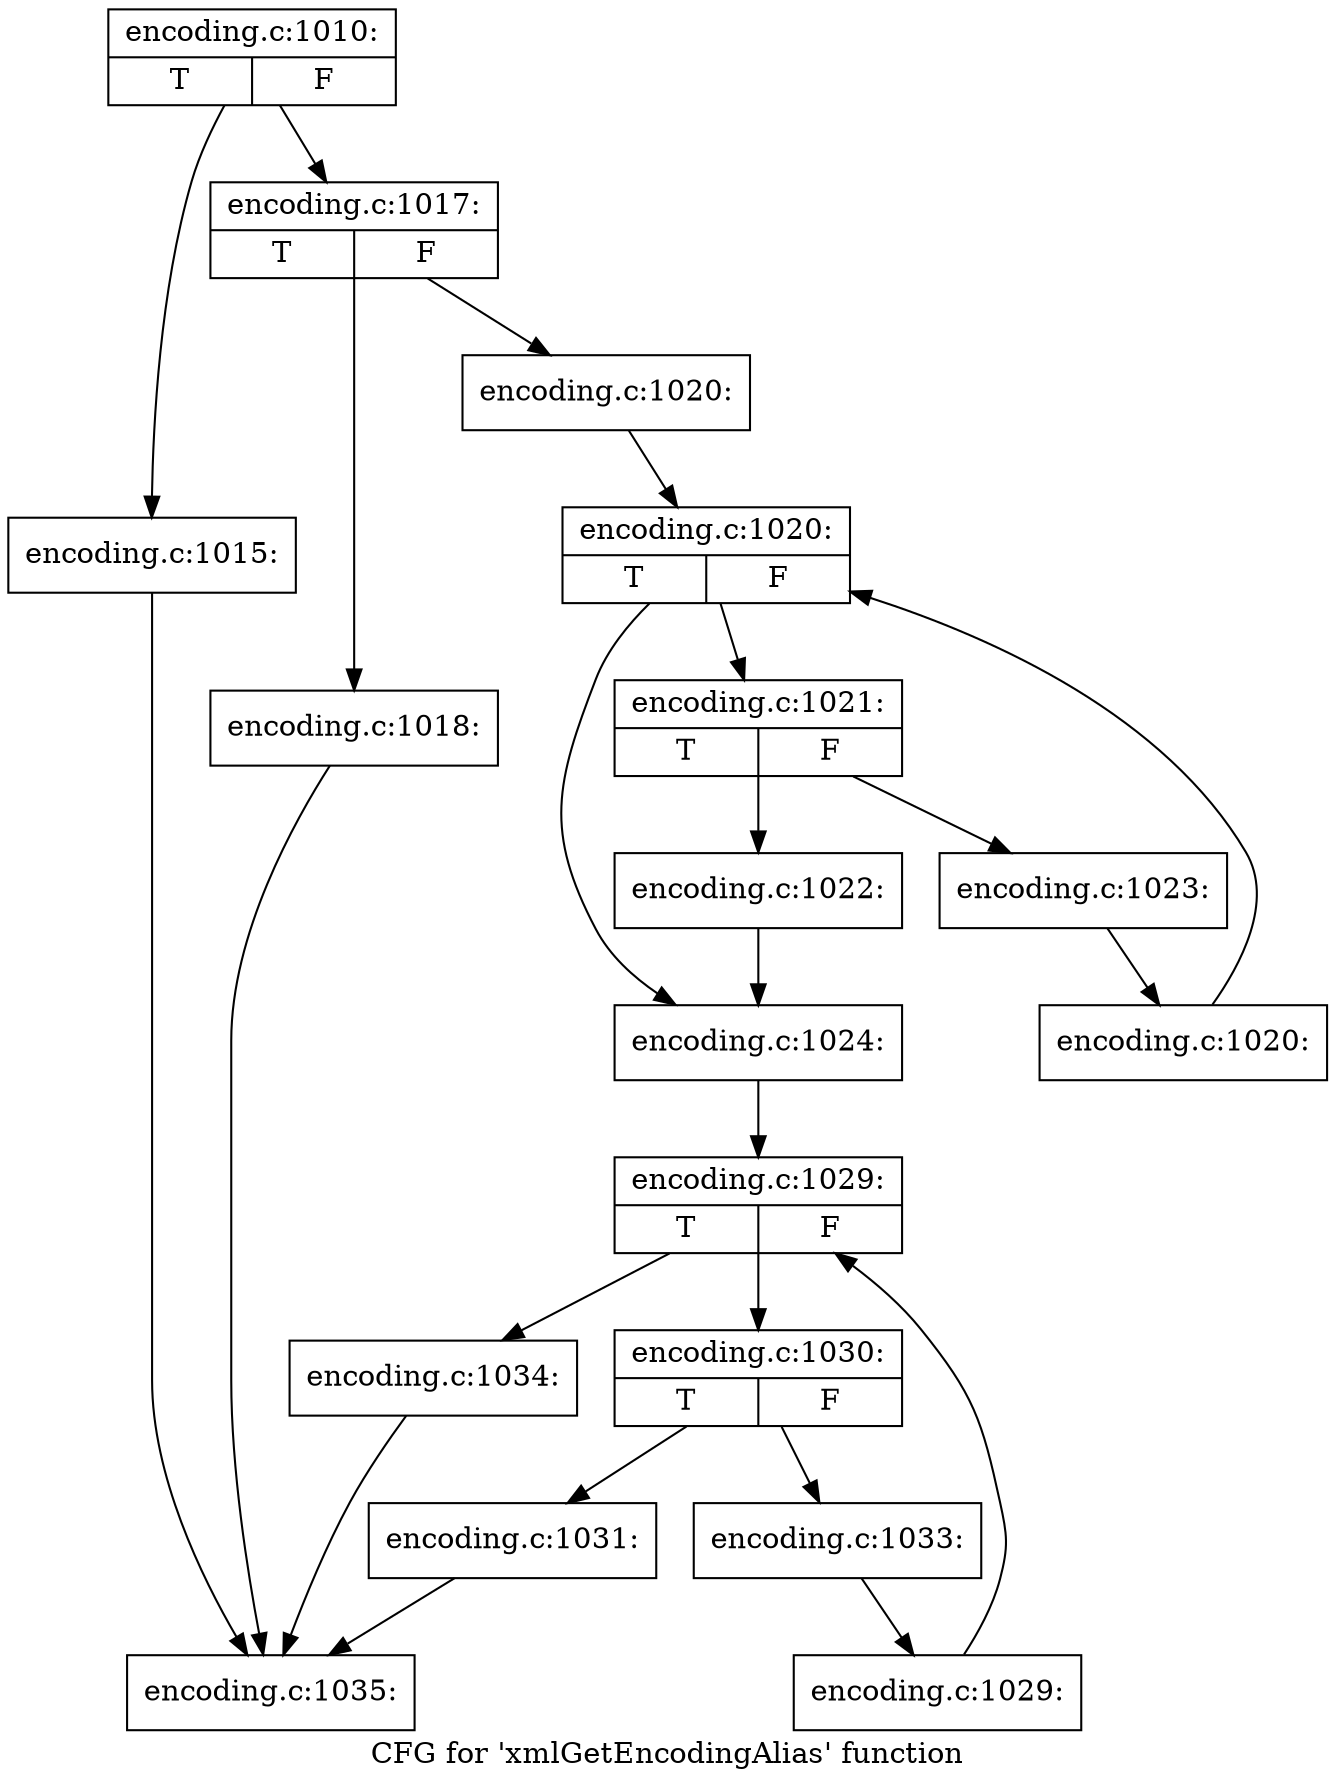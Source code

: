 digraph "CFG for 'xmlGetEncodingAlias' function" {
	label="CFG for 'xmlGetEncodingAlias' function";

	Node0x46341c0 [shape=record,label="{encoding.c:1010:|{<s0>T|<s1>F}}"];
	Node0x46341c0 -> Node0x463b750;
	Node0x46341c0 -> Node0x463b7a0;
	Node0x463b750 [shape=record,label="{encoding.c:1015:}"];
	Node0x463b750 -> Node0x463a4e0;
	Node0x463b7a0 [shape=record,label="{encoding.c:1017:|{<s0>T|<s1>F}}"];
	Node0x463b7a0 -> Node0x463bc00;
	Node0x463b7a0 -> Node0x463bc50;
	Node0x463bc00 [shape=record,label="{encoding.c:1018:}"];
	Node0x463bc00 -> Node0x463a4e0;
	Node0x463bc50 [shape=record,label="{encoding.c:1020:}"];
	Node0x463bc50 -> Node0x463c1e0;
	Node0x463c1e0 [shape=record,label="{encoding.c:1020:|{<s0>T|<s1>F}}"];
	Node0x463c1e0 -> Node0x463c4c0;
	Node0x463c1e0 -> Node0x463c040;
	Node0x463c4c0 [shape=record,label="{encoding.c:1021:|{<s0>T|<s1>F}}"];
	Node0x463c4c0 -> Node0x463d080;
	Node0x463c4c0 -> Node0x463d3b0;
	Node0x463d080 [shape=record,label="{encoding.c:1022:}"];
	Node0x463d080 -> Node0x463c040;
	Node0x463d3b0 [shape=record,label="{encoding.c:1023:}"];
	Node0x463d3b0 -> Node0x463c430;
	Node0x463c430 [shape=record,label="{encoding.c:1020:}"];
	Node0x463c430 -> Node0x463c1e0;
	Node0x463c040 [shape=record,label="{encoding.c:1024:}"];
	Node0x463c040 -> Node0x463e1c0;
	Node0x463e1c0 [shape=record,label="{encoding.c:1029:|{<s0>T|<s1>F}}"];
	Node0x463e1c0 -> Node0x463e420;
	Node0x463e1c0 -> Node0x463e060;
	Node0x463e420 [shape=record,label="{encoding.c:1030:|{<s0>T|<s1>F}}"];
	Node0x463e420 -> Node0x463e790;
	Node0x463e420 -> Node0x463e740;
	Node0x463e740 [shape=record,label="{encoding.c:1031:}"];
	Node0x463e740 -> Node0x463a4e0;
	Node0x463e790 [shape=record,label="{encoding.c:1033:}"];
	Node0x463e790 -> Node0x463e3d0;
	Node0x463e3d0 [shape=record,label="{encoding.c:1029:}"];
	Node0x463e3d0 -> Node0x463e1c0;
	Node0x463e060 [shape=record,label="{encoding.c:1034:}"];
	Node0x463e060 -> Node0x463a4e0;
	Node0x463a4e0 [shape=record,label="{encoding.c:1035:}"];
}
